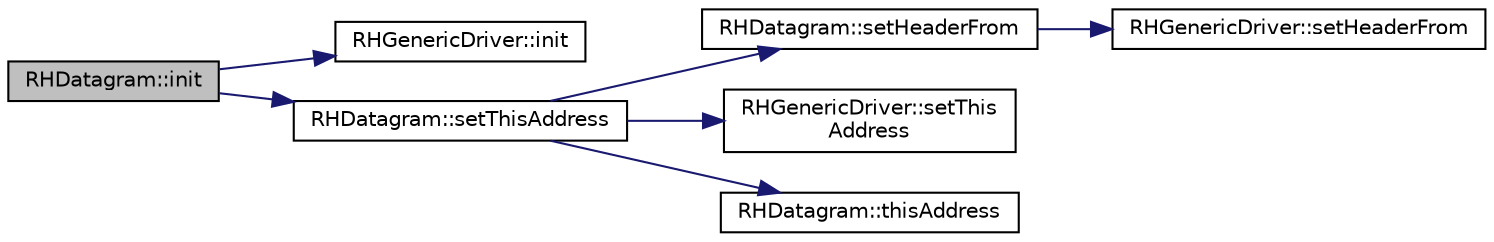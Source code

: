 digraph "RHDatagram::init"
{
 // LATEX_PDF_SIZE
  edge [fontname="Helvetica",fontsize="10",labelfontname="Helvetica",labelfontsize="10"];
  node [fontname="Helvetica",fontsize="10",shape=record];
  rankdir="LR";
  Node1 [label="RHDatagram::init",height=0.2,width=0.4,color="black", fillcolor="grey75", style="filled", fontcolor="black",tooltip=" "];
  Node1 -> Node2 [color="midnightblue",fontsize="10",style="solid",fontname="Helvetica"];
  Node2 [label="RHGenericDriver::init",height=0.2,width=0.4,color="black", fillcolor="white", style="filled",URL="$class_r_h_generic_driver.html#a3e1cfcd4d6187702c364cf4c81e76365",tooltip=" "];
  Node1 -> Node3 [color="midnightblue",fontsize="10",style="solid",fontname="Helvetica"];
  Node3 [label="RHDatagram::setThisAddress",height=0.2,width=0.4,color="black", fillcolor="white", style="filled",URL="$class_r_h_datagram.html#a2031c32443b797b275245344c8a36ef1",tooltip=" "];
  Node3 -> Node4 [color="midnightblue",fontsize="10",style="solid",fontname="Helvetica"];
  Node4 [label="RHDatagram::setHeaderFrom",height=0.2,width=0.4,color="black", fillcolor="white", style="filled",URL="$class_r_h_datagram.html#a02ceb5bb2662041ed26319d315845f37",tooltip=" "];
  Node4 -> Node5 [color="midnightblue",fontsize="10",style="solid",fontname="Helvetica"];
  Node5 [label="RHGenericDriver::setHeaderFrom",height=0.2,width=0.4,color="black", fillcolor="white", style="filled",URL="$class_r_h_generic_driver.html#a470e67f4168dec41435dcc0e194202c8",tooltip=" "];
  Node3 -> Node6 [color="midnightblue",fontsize="10",style="solid",fontname="Helvetica"];
  Node6 [label="RHGenericDriver::setThis\lAddress",height=0.2,width=0.4,color="black", fillcolor="white", style="filled",URL="$class_r_h_generic_driver.html#a5e8f15e1e7480899d18c3a21248bb628",tooltip=" "];
  Node3 -> Node7 [color="midnightblue",fontsize="10",style="solid",fontname="Helvetica"];
  Node7 [label="RHDatagram::thisAddress",height=0.2,width=0.4,color="black", fillcolor="white", style="filled",URL="$class_r_h_datagram.html#a4749623dde8ada6dc6e18b32e3e8ed8f",tooltip=" "];
}
